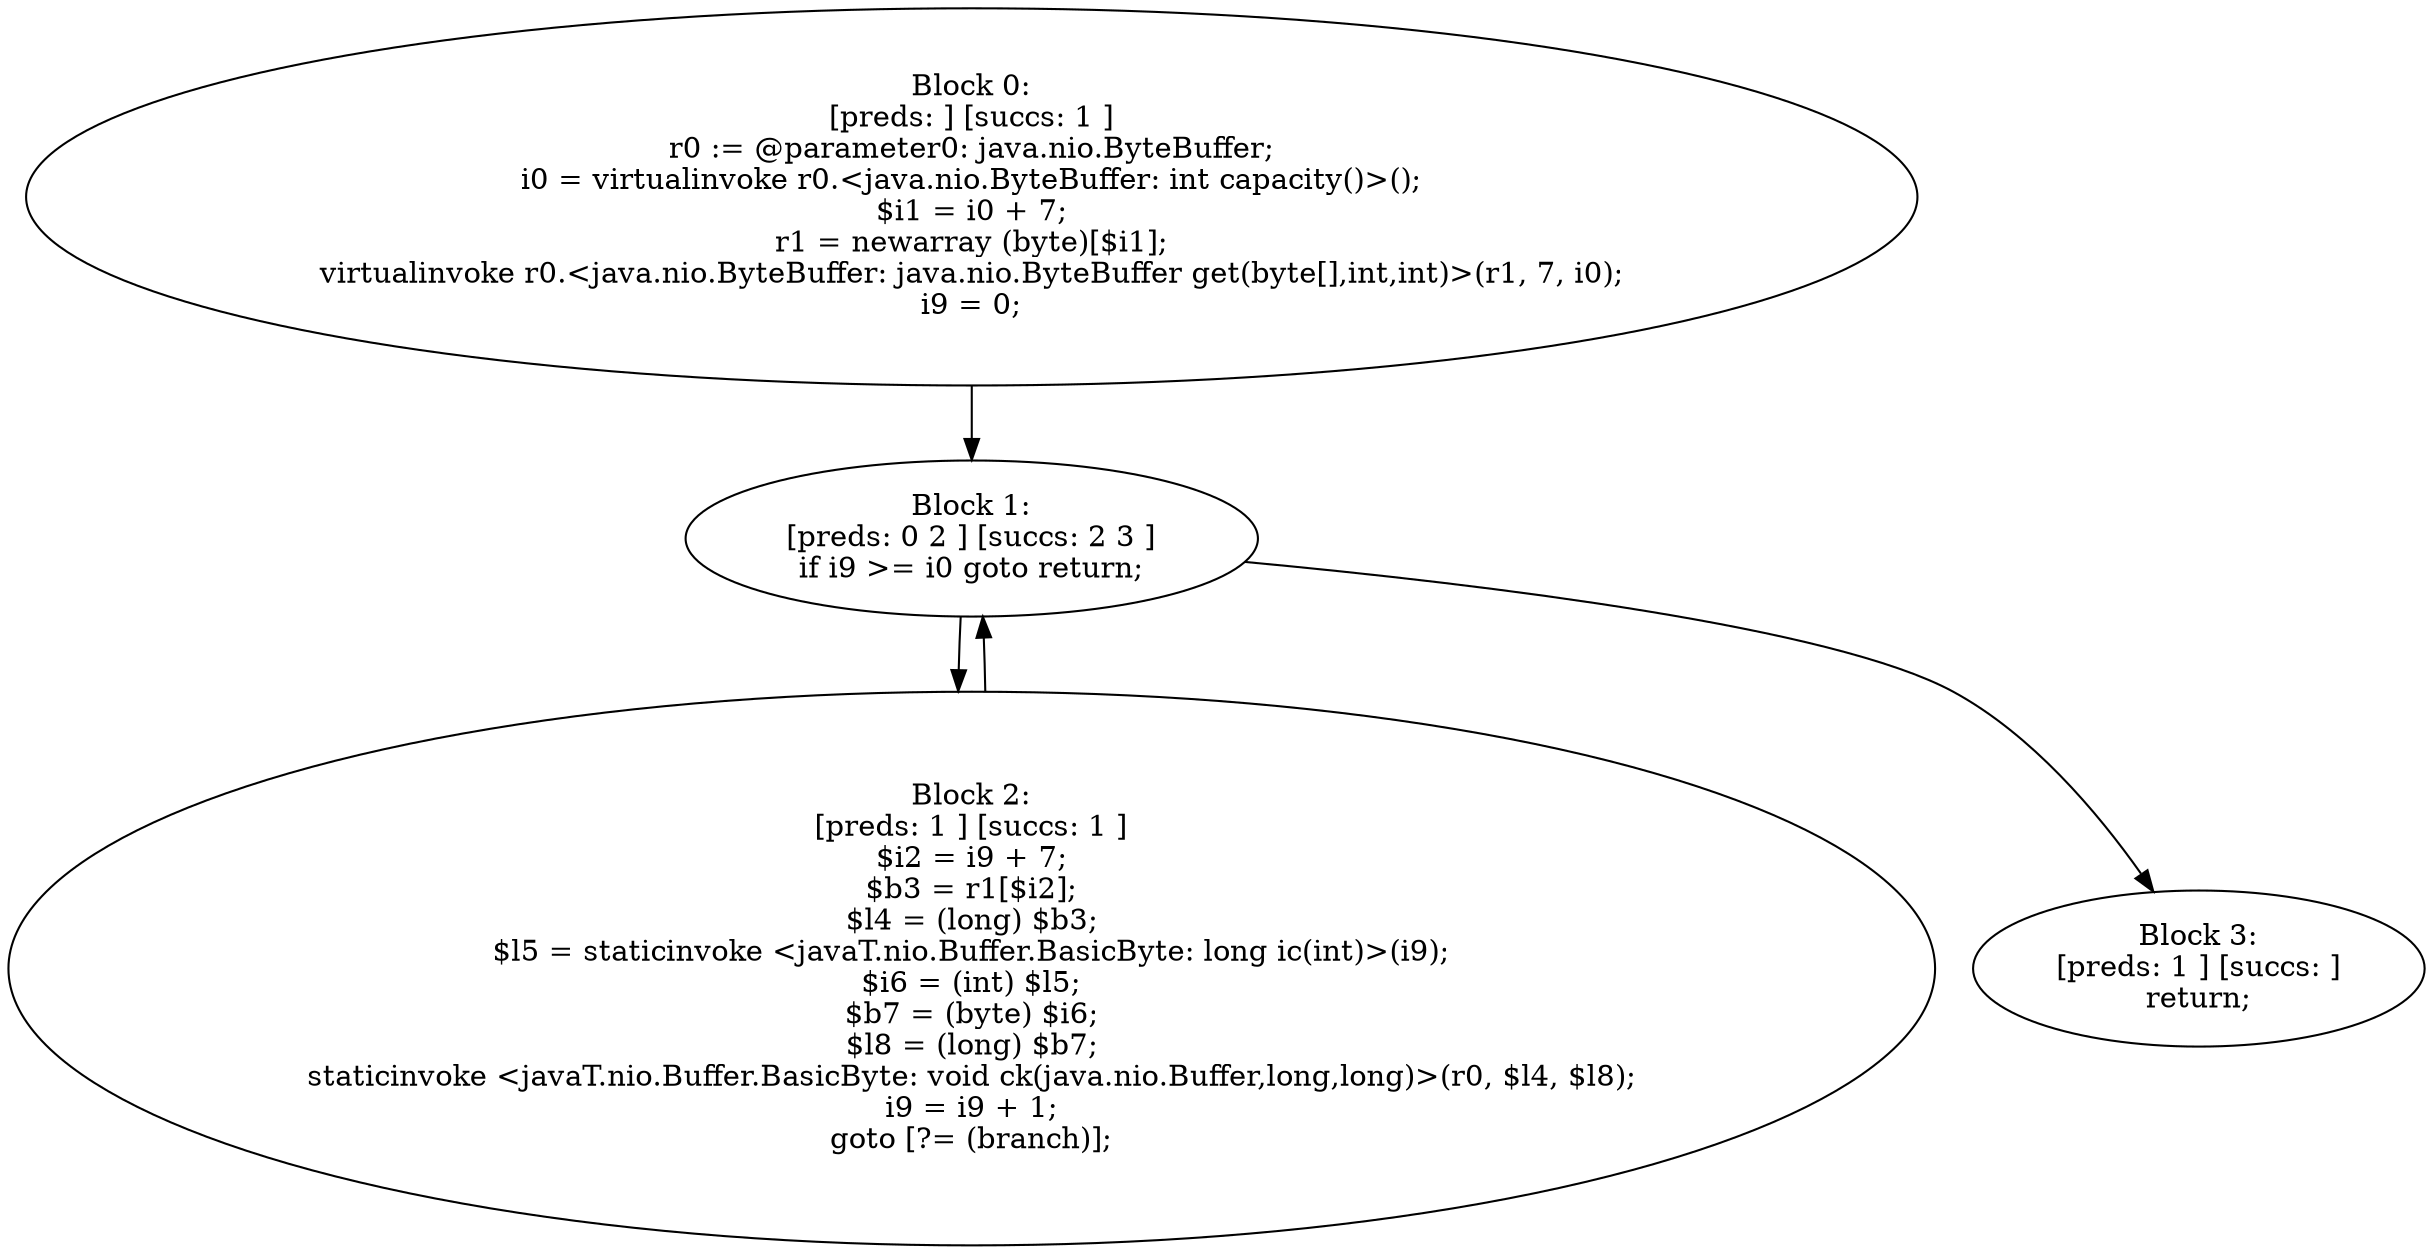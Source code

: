 digraph "unitGraph" {
    "Block 0:
[preds: ] [succs: 1 ]
r0 := @parameter0: java.nio.ByteBuffer;
i0 = virtualinvoke r0.<java.nio.ByteBuffer: int capacity()>();
$i1 = i0 + 7;
r1 = newarray (byte)[$i1];
virtualinvoke r0.<java.nio.ByteBuffer: java.nio.ByteBuffer get(byte[],int,int)>(r1, 7, i0);
i9 = 0;
"
    "Block 1:
[preds: 0 2 ] [succs: 2 3 ]
if i9 >= i0 goto return;
"
    "Block 2:
[preds: 1 ] [succs: 1 ]
$i2 = i9 + 7;
$b3 = r1[$i2];
$l4 = (long) $b3;
$l5 = staticinvoke <javaT.nio.Buffer.BasicByte: long ic(int)>(i9);
$i6 = (int) $l5;
$b7 = (byte) $i6;
$l8 = (long) $b7;
staticinvoke <javaT.nio.Buffer.BasicByte: void ck(java.nio.Buffer,long,long)>(r0, $l4, $l8);
i9 = i9 + 1;
goto [?= (branch)];
"
    "Block 3:
[preds: 1 ] [succs: ]
return;
"
    "Block 0:
[preds: ] [succs: 1 ]
r0 := @parameter0: java.nio.ByteBuffer;
i0 = virtualinvoke r0.<java.nio.ByteBuffer: int capacity()>();
$i1 = i0 + 7;
r1 = newarray (byte)[$i1];
virtualinvoke r0.<java.nio.ByteBuffer: java.nio.ByteBuffer get(byte[],int,int)>(r1, 7, i0);
i9 = 0;
"->"Block 1:
[preds: 0 2 ] [succs: 2 3 ]
if i9 >= i0 goto return;
";
    "Block 1:
[preds: 0 2 ] [succs: 2 3 ]
if i9 >= i0 goto return;
"->"Block 2:
[preds: 1 ] [succs: 1 ]
$i2 = i9 + 7;
$b3 = r1[$i2];
$l4 = (long) $b3;
$l5 = staticinvoke <javaT.nio.Buffer.BasicByte: long ic(int)>(i9);
$i6 = (int) $l5;
$b7 = (byte) $i6;
$l8 = (long) $b7;
staticinvoke <javaT.nio.Buffer.BasicByte: void ck(java.nio.Buffer,long,long)>(r0, $l4, $l8);
i9 = i9 + 1;
goto [?= (branch)];
";
    "Block 1:
[preds: 0 2 ] [succs: 2 3 ]
if i9 >= i0 goto return;
"->"Block 3:
[preds: 1 ] [succs: ]
return;
";
    "Block 2:
[preds: 1 ] [succs: 1 ]
$i2 = i9 + 7;
$b3 = r1[$i2];
$l4 = (long) $b3;
$l5 = staticinvoke <javaT.nio.Buffer.BasicByte: long ic(int)>(i9);
$i6 = (int) $l5;
$b7 = (byte) $i6;
$l8 = (long) $b7;
staticinvoke <javaT.nio.Buffer.BasicByte: void ck(java.nio.Buffer,long,long)>(r0, $l4, $l8);
i9 = i9 + 1;
goto [?= (branch)];
"->"Block 1:
[preds: 0 2 ] [succs: 2 3 ]
if i9 >= i0 goto return;
";
}
